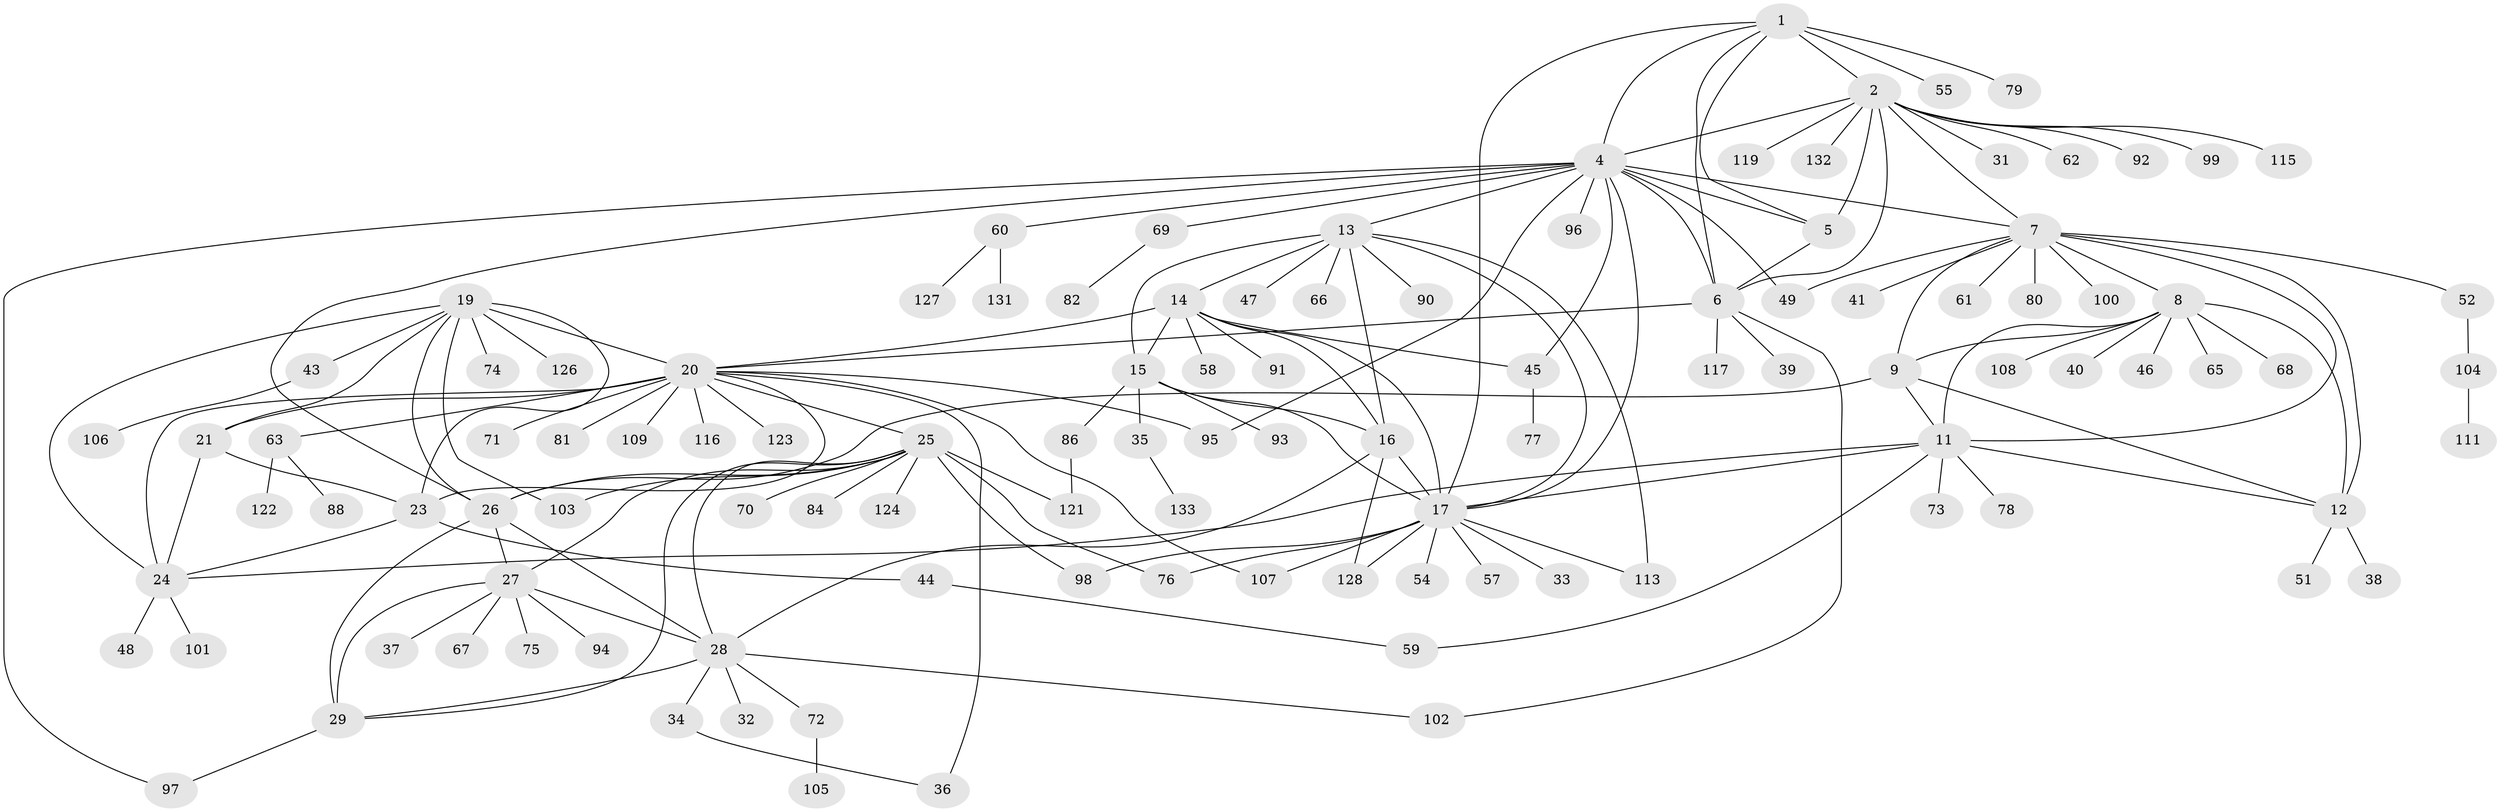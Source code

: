 // original degree distribution, {8: 0.029850746268656716, 9: 0.05223880597014925, 16: 0.007462686567164179, 6: 0.03731343283582089, 13: 0.014925373134328358, 10: 0.014925373134328358, 5: 0.014925373134328358, 11: 0.014925373134328358, 7: 0.022388059701492536, 14: 0.014925373134328358, 2: 0.1791044776119403, 1: 0.5373134328358209, 3: 0.04477611940298507, 4: 0.014925373134328358}
// Generated by graph-tools (version 1.1) at 2025/11/02/27/25 16:11:33]
// undirected, 111 vertices, 164 edges
graph export_dot {
graph [start="1"]
  node [color=gray90,style=filled];
  1;
  2 [super="+3"];
  4 [super="+130"];
  5 [super="+87"];
  6;
  7 [super="+42"];
  8 [super="+10"];
  9;
  11;
  12 [super="+64"];
  13 [super="+112"];
  14 [super="+18"];
  15 [super="+129"];
  16 [super="+118"];
  17 [super="+56"];
  19 [super="+85"];
  20 [super="+22"];
  21;
  23;
  24 [super="+50"];
  25 [super="+53"];
  26;
  27 [super="+30"];
  28 [super="+114"];
  29;
  31 [super="+120"];
  32;
  33;
  34 [super="+83"];
  35;
  36;
  37;
  38;
  39;
  40;
  41 [super="+89"];
  43 [super="+110"];
  44 [super="+134"];
  45;
  46;
  47;
  48;
  49;
  51;
  52;
  54;
  55;
  57;
  58;
  59;
  60;
  61;
  62;
  63 [super="+125"];
  65;
  66;
  67;
  68;
  69;
  70;
  71;
  72;
  73;
  74;
  75;
  76;
  77;
  78;
  79;
  80;
  81;
  82;
  84;
  86;
  88;
  90;
  91;
  92;
  93;
  94;
  95;
  96;
  97;
  98;
  99;
  100;
  101;
  102;
  103;
  104;
  105;
  106;
  107;
  108;
  109;
  111;
  113;
  115;
  116;
  117;
  119;
  121;
  122;
  123;
  124;
  126;
  127;
  128;
  131;
  132;
  133;
  1 -- 2 [weight=2];
  1 -- 4;
  1 -- 5;
  1 -- 6;
  1 -- 55;
  1 -- 79;
  1 -- 17;
  2 -- 4 [weight=2];
  2 -- 5 [weight=2];
  2 -- 6 [weight=2];
  2 -- 7;
  2 -- 92;
  2 -- 99;
  2 -- 115;
  2 -- 132;
  2 -- 119;
  2 -- 62;
  2 -- 31;
  4 -- 5;
  4 -- 6;
  4 -- 17;
  4 -- 26;
  4 -- 45;
  4 -- 49;
  4 -- 60;
  4 -- 69;
  4 -- 95;
  4 -- 96;
  4 -- 97;
  4 -- 13;
  4 -- 7;
  5 -- 6;
  6 -- 20;
  6 -- 39;
  6 -- 102;
  6 -- 117;
  7 -- 8 [weight=2];
  7 -- 9;
  7 -- 11;
  7 -- 12;
  7 -- 41;
  7 -- 49;
  7 -- 52;
  7 -- 61;
  7 -- 80;
  7 -- 100;
  8 -- 9 [weight=2];
  8 -- 11 [weight=2];
  8 -- 12 [weight=2];
  8 -- 40;
  8 -- 46;
  8 -- 65;
  8 -- 68;
  8 -- 108;
  9 -- 11;
  9 -- 12;
  9 -- 26;
  11 -- 12;
  11 -- 17;
  11 -- 24;
  11 -- 59;
  11 -- 73;
  11 -- 78;
  12 -- 38;
  12 -- 51;
  13 -- 14 [weight=2];
  13 -- 15;
  13 -- 16;
  13 -- 17;
  13 -- 47;
  13 -- 66;
  13 -- 90;
  13 -- 113;
  14 -- 15 [weight=2];
  14 -- 16 [weight=2];
  14 -- 17 [weight=2];
  14 -- 45;
  14 -- 58;
  14 -- 20;
  14 -- 91;
  15 -- 16;
  15 -- 17;
  15 -- 35;
  15 -- 86;
  15 -- 93;
  16 -- 17;
  16 -- 28;
  16 -- 128;
  17 -- 33;
  17 -- 54;
  17 -- 57;
  17 -- 76;
  17 -- 98;
  17 -- 107;
  17 -- 128;
  17 -- 113;
  19 -- 20 [weight=2];
  19 -- 21;
  19 -- 23;
  19 -- 24;
  19 -- 43;
  19 -- 74;
  19 -- 103;
  19 -- 26;
  19 -- 126;
  20 -- 21 [weight=2];
  20 -- 23 [weight=2];
  20 -- 24 [weight=2];
  20 -- 71;
  20 -- 107;
  20 -- 116;
  20 -- 36;
  20 -- 109;
  20 -- 81;
  20 -- 25;
  20 -- 123;
  20 -- 63;
  20 -- 95;
  21 -- 23;
  21 -- 24;
  23 -- 24;
  23 -- 44;
  24 -- 48;
  24 -- 101;
  25 -- 26;
  25 -- 27 [weight=2];
  25 -- 28;
  25 -- 29;
  25 -- 70;
  25 -- 76;
  25 -- 84;
  25 -- 98;
  25 -- 103;
  25 -- 121;
  25 -- 124;
  26 -- 27 [weight=2];
  26 -- 28;
  26 -- 29;
  27 -- 28 [weight=2];
  27 -- 29 [weight=2];
  27 -- 67;
  27 -- 75;
  27 -- 37;
  27 -- 94;
  28 -- 29;
  28 -- 32;
  28 -- 34;
  28 -- 72;
  28 -- 102;
  29 -- 97;
  34 -- 36;
  35 -- 133;
  43 -- 106;
  44 -- 59;
  45 -- 77;
  52 -- 104;
  60 -- 127;
  60 -- 131;
  63 -- 88;
  63 -- 122;
  69 -- 82;
  72 -- 105;
  86 -- 121;
  104 -- 111;
}
